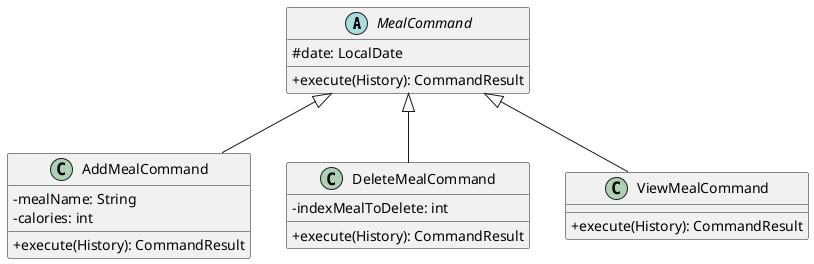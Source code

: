 @startuml

skinparam classAttributeIconSize 0

abstract class MealCommand {
    # date: LocalDate
    + execute(History): CommandResult
}

class AddMealCommand {
    - mealName: String
    - calories: int
    + execute(History): CommandResult
}

class DeleteMealCommand {
    - indexMealToDelete: int
    + execute(History): CommandResult
}

class ViewMealCommand {
    + execute(History): CommandResult
}

MealCommand <|-- AddMealCommand
MealCommand <|-- DeleteMealCommand
MealCommand <|-- ViewMealCommand

@enduml
